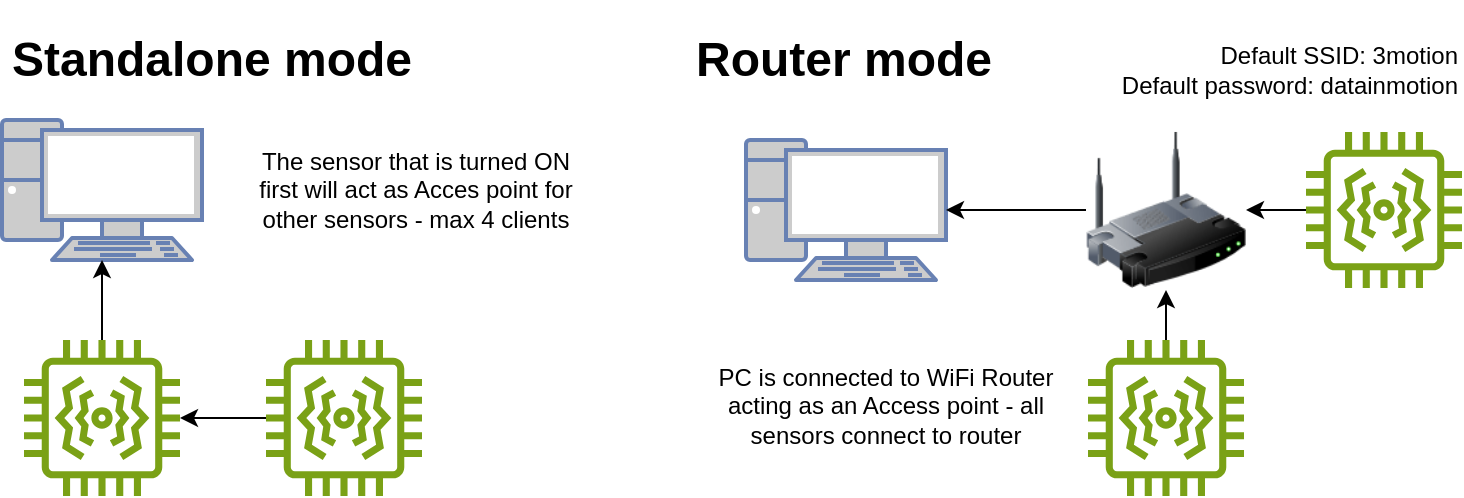 <mxfile version="22.1.5" type="device">
  <diagram name="Page-1" id="yjTb7H9BnGj2JPvsx0XB">
    <mxGraphModel dx="1434" dy="774" grid="1" gridSize="10" guides="1" tooltips="1" connect="1" arrows="1" fold="1" page="1" pageScale="1" pageWidth="850" pageHeight="1100" math="0" shadow="0">
      <root>
        <mxCell id="0" />
        <mxCell id="1" parent="0" />
        <mxCell id="7UOfYzpsR0W2j4Y4ZU4B-1" value="" style="fontColor=#0066CC;verticalAlign=top;verticalLabelPosition=bottom;labelPosition=center;align=center;html=1;outlineConnect=0;fillColor=#CCCCCC;strokeColor=#6881B3;gradientColor=none;gradientDirection=north;strokeWidth=2;shape=mxgraph.networks.pc;" vertex="1" parent="1">
          <mxGeometry x="68" y="70" width="100" height="70" as="geometry" />
        </mxCell>
        <mxCell id="7UOfYzpsR0W2j4Y4ZU4B-11" style="edgeStyle=orthogonalEdgeStyle;rounded=0;orthogonalLoop=1;jettySize=auto;html=1;" edge="1" parent="1" source="7UOfYzpsR0W2j4Y4ZU4B-2" target="7UOfYzpsR0W2j4Y4ZU4B-1">
          <mxGeometry relative="1" as="geometry" />
        </mxCell>
        <mxCell id="7UOfYzpsR0W2j4Y4ZU4B-2" value="" style="sketch=0;outlineConnect=0;fontColor=#232F3E;gradientColor=none;fillColor=#7AA116;strokeColor=none;dashed=0;verticalLabelPosition=bottom;verticalAlign=top;align=center;html=1;fontSize=12;fontStyle=0;aspect=fixed;pointerEvents=1;shape=mxgraph.aws4.iot_thing_vibration_sensor;" vertex="1" parent="1">
          <mxGeometry x="79" y="180" width="78" height="78" as="geometry" />
        </mxCell>
        <mxCell id="7UOfYzpsR0W2j4Y4ZU4B-3" value="" style="image;html=1;image=img/lib/clip_art/networking/Wireless_Router_128x128.png" vertex="1" parent="1">
          <mxGeometry x="610" y="75" width="80" height="80" as="geometry" />
        </mxCell>
        <mxCell id="7UOfYzpsR0W2j4Y4ZU4B-4" value="" style="fontColor=#0066CC;verticalAlign=top;verticalLabelPosition=bottom;labelPosition=center;align=center;html=1;outlineConnect=0;fillColor=#CCCCCC;strokeColor=#6881B3;gradientColor=none;gradientDirection=north;strokeWidth=2;shape=mxgraph.networks.pc;" vertex="1" parent="1">
          <mxGeometry x="440" y="80" width="100" height="70" as="geometry" />
        </mxCell>
        <mxCell id="7UOfYzpsR0W2j4Y4ZU4B-5" style="edgeStyle=orthogonalEdgeStyle;rounded=0;orthogonalLoop=1;jettySize=auto;html=1;exitX=0;exitY=0.5;exitDx=0;exitDy=0;entryX=1;entryY=0.5;entryDx=0;entryDy=0;entryPerimeter=0;" edge="1" parent="1" source="7UOfYzpsR0W2j4Y4ZU4B-3" target="7UOfYzpsR0W2j4Y4ZU4B-4">
          <mxGeometry relative="1" as="geometry" />
        </mxCell>
        <mxCell id="7UOfYzpsR0W2j4Y4ZU4B-7" style="edgeStyle=orthogonalEdgeStyle;rounded=0;orthogonalLoop=1;jettySize=auto;html=1;entryX=0.5;entryY=1;entryDx=0;entryDy=0;" edge="1" parent="1" source="7UOfYzpsR0W2j4Y4ZU4B-6" target="7UOfYzpsR0W2j4Y4ZU4B-3">
          <mxGeometry relative="1" as="geometry" />
        </mxCell>
        <mxCell id="7UOfYzpsR0W2j4Y4ZU4B-6" value="" style="sketch=0;outlineConnect=0;fontColor=#232F3E;gradientColor=none;fillColor=#7AA116;strokeColor=none;dashed=0;verticalLabelPosition=bottom;verticalAlign=top;align=center;html=1;fontSize=12;fontStyle=0;aspect=fixed;pointerEvents=1;shape=mxgraph.aws4.iot_thing_vibration_sensor;" vertex="1" parent="1">
          <mxGeometry x="611" y="180" width="78" height="78" as="geometry" />
        </mxCell>
        <mxCell id="7UOfYzpsR0W2j4Y4ZU4B-12" style="edgeStyle=orthogonalEdgeStyle;rounded=0;orthogonalLoop=1;jettySize=auto;html=1;" edge="1" parent="1" source="7UOfYzpsR0W2j4Y4ZU4B-8" target="7UOfYzpsR0W2j4Y4ZU4B-2">
          <mxGeometry relative="1" as="geometry" />
        </mxCell>
        <mxCell id="7UOfYzpsR0W2j4Y4ZU4B-8" value="" style="sketch=0;outlineConnect=0;fontColor=#232F3E;gradientColor=none;fillColor=#7AA116;strokeColor=none;dashed=0;verticalLabelPosition=bottom;verticalAlign=top;align=center;html=1;fontSize=12;fontStyle=0;aspect=fixed;pointerEvents=1;shape=mxgraph.aws4.iot_thing_vibration_sensor;" vertex="1" parent="1">
          <mxGeometry x="200" y="180" width="78" height="78" as="geometry" />
        </mxCell>
        <mxCell id="7UOfYzpsR0W2j4Y4ZU4B-10" style="edgeStyle=orthogonalEdgeStyle;rounded=0;orthogonalLoop=1;jettySize=auto;html=1;entryX=1;entryY=0.5;entryDx=0;entryDy=0;" edge="1" parent="1" source="7UOfYzpsR0W2j4Y4ZU4B-9" target="7UOfYzpsR0W2j4Y4ZU4B-3">
          <mxGeometry relative="1" as="geometry" />
        </mxCell>
        <mxCell id="7UOfYzpsR0W2j4Y4ZU4B-9" value="" style="sketch=0;outlineConnect=0;fontColor=#232F3E;gradientColor=none;fillColor=#7AA116;strokeColor=none;dashed=0;verticalLabelPosition=bottom;verticalAlign=top;align=center;html=1;fontSize=12;fontStyle=0;aspect=fixed;pointerEvents=1;shape=mxgraph.aws4.iot_thing_vibration_sensor;" vertex="1" parent="1">
          <mxGeometry x="720" y="76" width="78" height="78" as="geometry" />
        </mxCell>
        <mxCell id="7UOfYzpsR0W2j4Y4ZU4B-13" value="&lt;h1&gt;Standalone mode&lt;br&gt;&lt;/h1&gt;&lt;p&gt;&lt;br&gt;&lt;/p&gt;" style="text;html=1;strokeColor=none;fillColor=none;spacing=5;spacingTop=-20;whiteSpace=wrap;overflow=hidden;rounded=0;" vertex="1" parent="1">
          <mxGeometry x="68" y="20" width="230" height="40" as="geometry" />
        </mxCell>
        <mxCell id="7UOfYzpsR0W2j4Y4ZU4B-14" value="&lt;h1&gt;Router mode&lt;br&gt;&lt;/h1&gt;&lt;p&gt;&lt;br&gt;&lt;/p&gt;" style="text;html=1;strokeColor=none;fillColor=none;spacing=5;spacingTop=-20;whiteSpace=wrap;overflow=hidden;rounded=0;" vertex="1" parent="1">
          <mxGeometry x="410" y="20" width="230" height="40" as="geometry" />
        </mxCell>
        <mxCell id="7UOfYzpsR0W2j4Y4ZU4B-15" value="The sensor that is turned ON first will act as Acces point for other sensors - max 4 clients" style="text;html=1;strokeColor=none;fillColor=none;align=center;verticalAlign=middle;whiteSpace=wrap;rounded=0;" vertex="1" parent="1">
          <mxGeometry x="190" y="60" width="170" height="90" as="geometry" />
        </mxCell>
        <mxCell id="7UOfYzpsR0W2j4Y4ZU4B-16" value="PC is connected to WiFi Router acting as an Access point - all sensors connect to router" style="text;html=1;strokeColor=none;fillColor=none;align=center;verticalAlign=middle;whiteSpace=wrap;rounded=0;" vertex="1" parent="1">
          <mxGeometry x="425" y="168" width="170" height="90" as="geometry" />
        </mxCell>
        <mxCell id="7UOfYzpsR0W2j4Y4ZU4B-17" value="&lt;div align=&quot;right&quot;&gt;Default SSID: 3motion&lt;/div&gt;&lt;div align=&quot;right&quot;&gt;Default password: datainmotion&lt;br&gt;&lt;/div&gt;" style="text;html=1;strokeColor=none;fillColor=none;align=right;verticalAlign=middle;whiteSpace=wrap;rounded=0;" vertex="1" parent="1">
          <mxGeometry x="478" y="30" width="320" height="30" as="geometry" />
        </mxCell>
      </root>
    </mxGraphModel>
  </diagram>
</mxfile>
